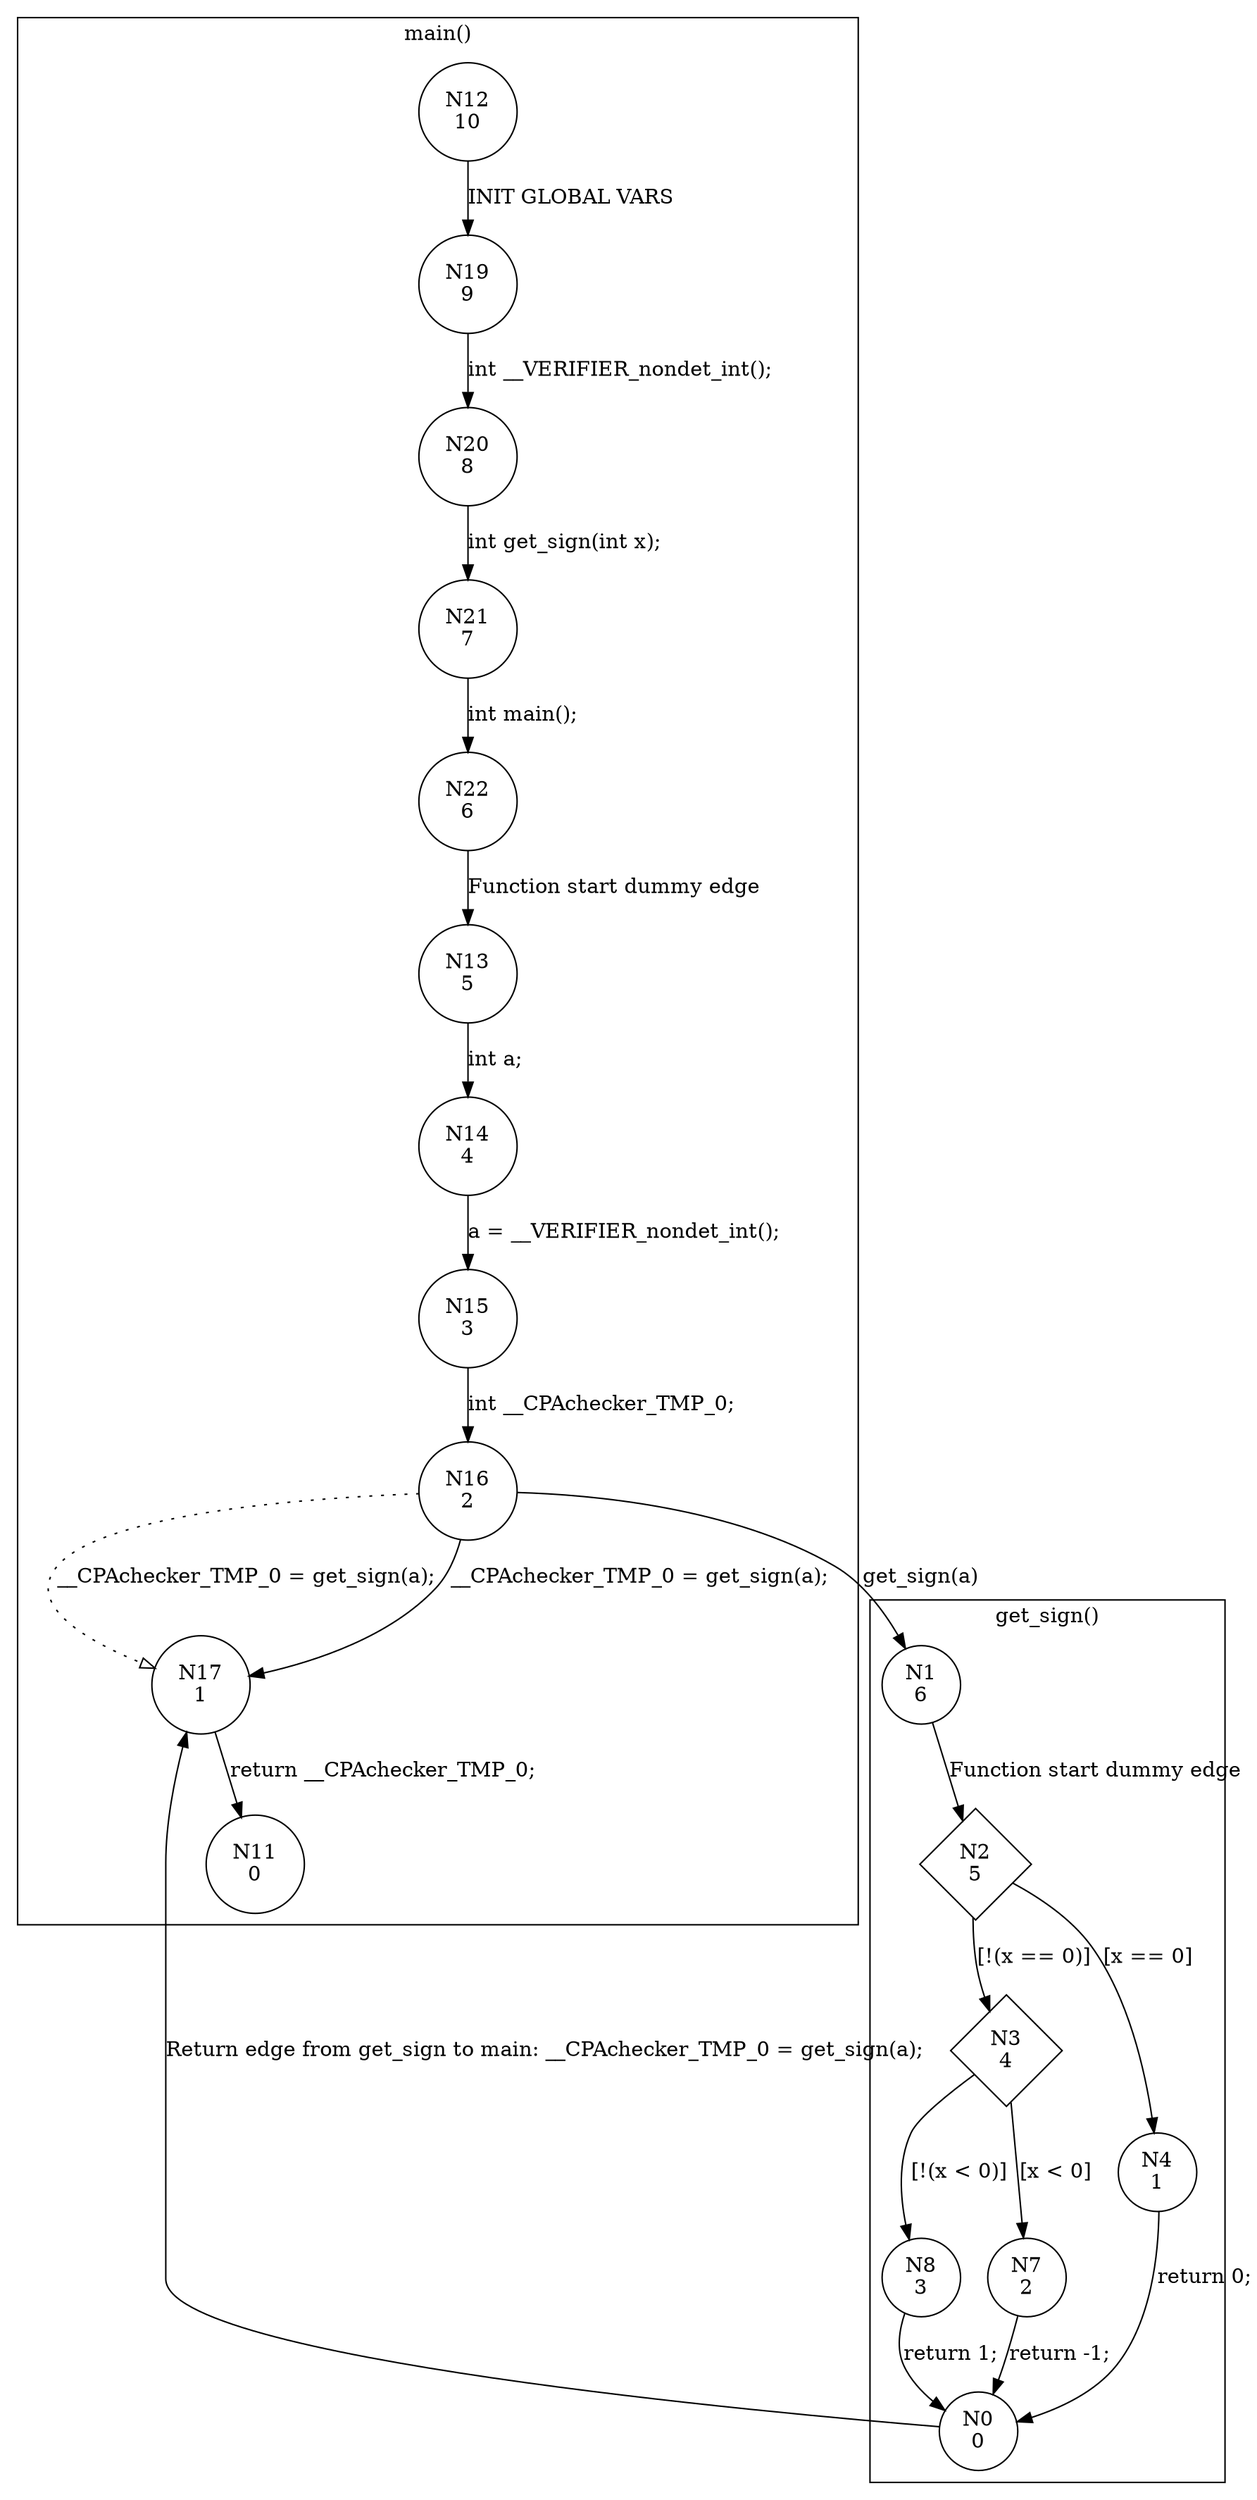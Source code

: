 digraph CFA {
12 [shape="circle" label="N12\n10"]
19 [shape="circle" label="N19\n9"]
20 [shape="circle" label="N20\n8"]
21 [shape="circle" label="N21\n7"]
22 [shape="circle" label="N22\n6"]
13 [shape="circle" label="N13\n5"]
14 [shape="circle" label="N14\n4"]
15 [shape="circle" label="N15\n3"]
16 [shape="circle" label="N16\n2"]
1 [shape="circle" label="N1\n6"]
2 [shape="diamond" label="N2\n5"]
3 [shape="diamond" label="N3\n4"]
8 [shape="circle" label="N8\n3"]
0 [shape="circle" label="N0\n0"]
17 [shape="circle" label="N17\n1"]
11 [shape="circle" label="N11\n0"]
7 [shape="circle" label="N7\n2"]
4 [shape="circle" label="N4\n1"]
node [shape="circle"]
subgraph cluster_get_sign {
label="get_sign()"
1 -> 2 [label="Function start dummy edge"]
2 -> 4 [label="[x == 0]"]
2 -> 3 [label="[!(x == 0)]"]
3 -> 7 [label="[x < 0]"]
3 -> 8 [label="[!(x < 0)]"]
8 -> 0 [label="return 1;"]
7 -> 0 [label="return -1;"]
4 -> 0 [label="return 0;"]}
subgraph cluster_main {
label="main()"
12 -> 19 [label="INIT GLOBAL VARS"]
19 -> 20 [label="int __VERIFIER_nondet_int();"]
20 -> 21 [label="int get_sign(int x);"]
21 -> 22 [label="int main();"]
22 -> 13 [label="Function start dummy edge"]
13 -> 14 [label="int a;"]
14 -> 15 [label="a = __VERIFIER_nondet_int();"]
15 -> 16 [label="int __CPAchecker_TMP_0;"]
16 -> 17 [label="__CPAchecker_TMP_0 = get_sign(a);" style="dotted" arrowhead="empty"]
16 -> 17 [label="__CPAchecker_TMP_0 = get_sign(a);"]
17 -> 11 [label="return __CPAchecker_TMP_0;"]}
16 -> 1 [label="get_sign(a)"]
0 -> 17 [label="Return edge from get_sign to main: __CPAchecker_TMP_0 = get_sign(a);"]}